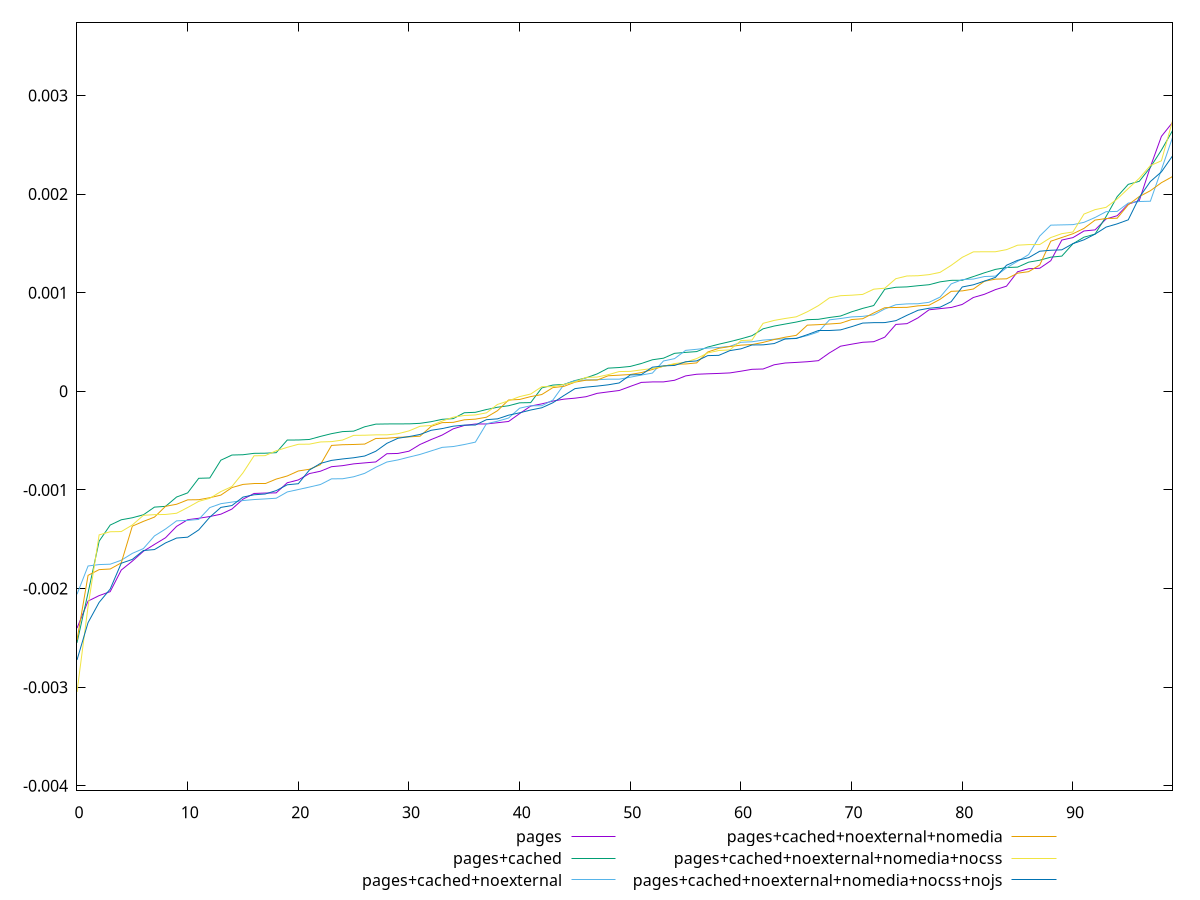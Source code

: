 reset

$pages <<EOF
0 -0.002401458469591224
1 -0.002126866538906286
2 -0.002071517369653928
3 -0.0020311003696600874
4 -0.001812367864349252
5 -0.001721988910476695
6 -0.0016219731052896
7 -0.00155244263097823
8 -0.0014848981957791237
9 -0.0013693409643045723
10 -0.0013017225361368562
11 -0.0012874351876855713
12 -0.001269690075953498
13 -0.0012459210656546483
14 -0.0011938475856972863
15 -0.0010935908997136152
16 -0.0010358399778757229
17 -0.0010315476883027994
18 -0.0010297622627506017
19 -0.0009271582076922585
20 -0.0008985721214464356
21 -0.0008339753821959012
22 -0.0008101247173989671
23 -0.0007642558593345335
24 -0.0007538138066526821
25 -0.000735633422577645
26 -0.0007256765751565536
27 -0.0007160490980813636
28 -0.000632942372083666
29 -0.0006300030844458978
30 -0.0006072404142999126
31 -0.0005387073852484886
32 -0.0004890744284781582
33 -0.00044347737198063896
34 -0.0003802718375609092
35 -0.0003460317271675349
36 -0.0003314990994195749
37 -0.0003307274793994777
38 -0.00031835301459269186
39 -0.00030561102064953266
40 -0.00022565901057198715
41 -0.00014916652505685325
42 -0.0001272619102882333
43 -0.00009889135481352448
44 -0.00007938432202708092
45 -0.00006944707170457961
46 -0.00005462779512069634
47 -0.000020482266105138343
48 -0.0000057628980768475654
49 0.000008479407953095909
50 0.00005000404324984973
51 0.00009054171795243402
52 0.0000953727156989959
53 0.00009577088368342467
54 0.00011211892692109207
55 0.00015645768759673564
56 0.00017320003469983112
57 0.00017779970417464795
58 0.0001815765397490338
59 0.00018674078410156587
60 0.0002040825370119824
61 0.000223312515556621
62 0.00022646939412255905
63 0.00026920904081520984
64 0.0002872182063829835
65 0.0002932558192112392
66 0.0003002435078275365
67 0.00031093053234583956
68 0.0003901653250106976
69 0.0004576517948554579
70 0.00047802466289310566
71 0.0004973119020317784
72 0.000503397841242483
73 0.0005495958166668127
74 0.0006784980565480556
75 0.0006862306524822304
76 0.0007449138768878875
77 0.0008268653087866598
78 0.0008387667688408118
79 0.0008503175589822114
80 0.0008812897186150127
81 0.0009516185305255811
82 0.0009840196115793378
83 0.0010315629049982408
84 0.0010666203882628005
85 0.001212645778543054
86 0.001243284758331268
87 0.0012482168891407661
88 0.001324825143630746
89 0.0015342793453355936
90 0.0015587873447045404
91 0.0016262015031206756
92 0.0016372988846917826
93 0.0017483640898914932
94 0.0017808805547106018
95 0.0018980242939678476
96 0.0019345653051358286
97 0.0022760805498307636
98 0.0025857792210040127
99 0.0027264234817201104
EOF

$pagesCached <<EOF
0 -0.0025504190984783483
1 -0.0020434027192889302
2 -0.001519426276807593
3 -0.0013561597269246281
4 -0.0013027248489199921
5 -0.0012821684209221066
6 -0.0012518585535195054
7 -0.0011742405146643858
8 -0.0011664989489897377
9 -0.0010717620931380372
10 -0.0010297900384417186
11 -0.0008819654325798183
12 -0.0008786859181320795
13 -0.0006983610135296931
14 -0.0006459820101390057
15 -0.0006430017412868565
16 -0.0006288617153686354
17 -0.0006274697279232337
18 -0.0006221503876577803
19 -0.0004940559733503355
20 -0.0004933705960439206
21 -0.0004880886935141975
22 -0.00045716403913752496
23 -0.00042935647222825903
24 -0.00040840828909168947
25 -0.0004037531214641478
26 -0.0003594096849762074
27 -0.00033270257487333604
28 -0.0003307875813590311
29 -0.0003300071008868105
30 -0.00032997917256707586
31 -0.00032451792983078753
32 -0.0003078772794135729
33 -0.0002838072826636197
34 -0.0002767509661665525
35 -0.00021723988363896675
36 -0.00021286165504566136
37 -0.00018438968545534214
38 -0.0001613340198093577
39 -0.00014611482554407915
40 -0.00011658034088388126
41 -0.0001143281619516978
42 0.000034306658635567967
43 0.00006353651380526142
44 0.00006980167531157712
45 0.00010925849688753808
46 0.00013658406169247283
47 0.00017642473877031552
48 0.00023510776982077873
49 0.0002415037411494775
50 0.000252483624916099
51 0.00028239064177728977
52 0.0003200667170827194
53 0.00033607519542616757
54 0.0003855052655697894
55 0.000394767892814715
56 0.00040310502626813264
57 0.00044921870201694624
58 0.000477881684900201
59 0.000503839251835887
60 0.0005323661727615147
61 0.0005642995964159199
62 0.0006339715101829142
63 0.0006620433392580321
64 0.0006823855958069862
65 0.0007025581508143113
66 0.0007268431391201816
67 0.0007302661541016286
68 0.000748971813342041
69 0.0007636208810936578
70 0.0008063047499234377
71 0.000841057252754866
72 0.0008701954667780555
73 0.001035591345025515
74 0.0010553486935214668
75 0.0010591867828171075
76 0.0010709516123419281
77 0.0010811768560027675
78 0.0011102818493300933
79 0.0011255943313128753
80 0.0011260233452924573
81 0.001163768878737884
82 0.0012019151271014004
83 0.0012366696312885274
84 0.001255468845895788
85 0.0012596084347599324
86 0.0013099454543232696
87 0.0013296294768662964
88 0.001360600278612714
89 0.001371268519918752
90 0.001496313494930064
91 0.0015633422673705564
92 0.0015942522804168397
93 0.0017731033520303446
94 0.0019740803991819054
95 0.002098953014663608
96 0.002130068595508365
97 0.0022721447932165
98 0.002446686940656717
99 0.002643158889091682
EOF

$pagesCachedNoexternal <<EOF
0 -0.002057910819210309
1 -0.0017712092470196384
2 -0.001756943306281781
3 -0.001753101477304931
4 -0.0017128806260524746
5 -0.0016432791065885697
6 -0.0015944113979363156
7 -0.0014664097452596373
8 -0.0013961989790038107
9 -0.0013134688878747463
10 -0.0013087436783405745
11 -0.0012989240941709203
12 -0.0011788387273782253
13 -0.001139343549988875
14 -0.0011231247195192808
15 -0.0011073187372222073
16 -0.0010975404712842316
17 -0.0010910234264272362
18 -0.0010841452123615926
19 -0.0010203081567530152
20 -0.0009958915378739215
21 -0.0009709166006034389
22 -0.0009448026833828514
23 -0.0008874293391399275
24 -0.0008866470803630923
25 -0.0008665687066556234
26 -0.0008315740913227381
27 -0.0007702161871001883
28 -0.0007168758764359305
29 -0.0006956091144070617
30 -0.0006670774760174097
31 -0.0006397576124869342
32 -0.0006044132848754736
33 -0.0005683391079974769
34 -0.0005598064095861495
35 -0.0005394208632519613
36 -0.0005151771785456709
37 -0.00032884008773715153
38 -0.00030283499834263635
39 -0.00027067542817392585
40 -0.0001709434734715891
41 -0.00014627150410392056
42 -0.0001460763077262321
43 -0.00008897549716770465
44 0.00006784625282578007
45 0.00010756021128790665
46 0.00011541411504026157
47 0.00011772287008261678
48 0.00012338092723247806
49 0.00012341600091541797
50 0.0001431598352431636
51 0.00016499891874861464
52 0.00018505694112880042
53 0.00030787752387867364
54 0.0003315718555689709
55 0.0004155239012555126
56 0.00042641434142312416
57 0.00043865200819278346
58 0.00044458556521433974
59 0.0004564151484214904
60 0.0004974402924585645
61 0.0005026224362086021
62 0.0005195555334298167
63 0.0005281179962077349
64 0.0005317106853972941
65 0.0005389126391154649
66 0.0005650975853987172
67 0.0006028873500700406
68 0.0007250531961626912
69 0.000738302987349405
70 0.0007549223355716045
71 0.0007600011849153933
72 0.0007755391543436751
73 0.0008355222374534417
74 0.0008782087972843734
75 0.0008867670598903737
76 0.0008883714621346951
77 0.0009029166609151377
78 0.0009560962874683066
79 0.0010894469763055225
80 0.0011335522911737246
81 0.0011383422636783607
82 0.001164162762414783
83 0.0011683193742270703
84 0.0012524540673544164
85 0.0013187806220941933
86 0.0013868160190685153
87 0.0015747068064777808
88 0.0016852549078700907
89 0.001687971964156553
90 0.0016905369195077144
91 0.0017137827144204209
92 0.0017630353113327196
93 0.0018219287306068495
94 0.0018246628830349684
95 0.0019090530198427067
96 0.0019248250917366244
97 0.0019277841593727631
98 0.00224828844771441
99 0.002573044984808225
EOF

$pagesCachedNoexternalNomedia <<EOF
0 -0.0025224749273300897
1 -0.0018659384076489755
2 -0.0018081181088907329
3 -0.00180187701198146
4 -0.001739533166428698
5 -0.0013669829409666562
6 -0.0013188477726479735
7 -0.0012753197035475132
8 -0.0011659900398360576
9 -0.0011451643405550067
10 -0.0011006974530780598
11 -0.0010990827553427065
12 -0.0010787416866289703
13 -0.0010524078047530537
14 -0.0009759548212680771
15 -0.0009440146105954897
16 -0.000932829126551089
17 -0.0009327947873981463
18 -0.0008899291875019327
19 -0.0008583750323862455
20 -0.0008077588219404106
21 -0.000790429859604624
22 -0.0007433759701786158
23 -0.0005486427118066013
24 -0.0005414582292475957
25 -0.0005390815218170914
26 -0.0005348708478874312
27 -0.0004781348544149462
28 -0.000475465582641624
29 -0.00046654723740809675
30 -0.0004619119573463125
31 -0.0004550664354686515
32 -0.00035553035029764577
33 -0.0003173936890130863
34 -0.00031472646732990344
35 -0.00028885324836517944
36 -0.00028206425677998427
37 -0.00026269040221256923
38 -0.0001964008541636214
39 -0.00008805698583725123
40 -0.00008253454807497186
41 -0.00005335982840234148
42 -0.000032516027665242376
43 0.00003761951315385372
44 0.00005015044320675942
45 0.00009324255742449994
46 0.00011297065784094396
47 0.00011428350667310296
48 0.00015785826047796424
49 0.00016380465590209073
50 0.0001706877025342797
51 0.00019018188687749515
52 0.000221632263505096
53 0.00025489363485271436
54 0.0002751422271720556
55 0.00027738979827648084
56 0.00028830235079448487
57 0.00039867561359018433
58 0.0004364478444550655
59 0.00045438669814935645
60 0.00046841933432772054
61 0.0004749212688087601
62 0.0004961560454014043
63 0.0005258303720188904
64 0.0005489598389827006
65 0.0005678138060250198
66 0.0006711270608414731
67 0.0006761358587017781
68 0.0006830208559093141
69 0.0006907039981738504
70 0.0007278730811836662
71 0.0007362171093064339
72 0.0007949584611899184
73 0.0008482329667208409
74 0.0008503172983493954
75 0.0008517089361550965
76 0.0008667436953960595
77 0.0008734531986616137
78 0.0009335741320240708
79 0.001014102364087288
80 0.0010185546392593317
81 0.00103732081976208
82 0.0011162709048709888
83 0.0011378200985734906
84 0.001141043206468709
85 0.001198235042234332
86 0.0012135905545865027
87 0.0012810229915866144
88 0.0015222245310513372
89 0.0015601566281232013
90 0.0015981820350935106
91 0.001652405617692403
92 0.0017366108136564811
93 0.0017524582352772362
94 0.001755655629493439
95 0.0018915872897577346
96 0.001975580605150423
97 0.0020345121326799677
98 0.0021159479622138914
99 0.0021783391102715064
EOF

$pagesCachedNoexternalNomediaNocss <<EOF
0 -0.003048599837222304
1 -0.002180863321460361
2 -0.0014557688322819817
3 -0.0014240877100125152
4 -0.001422116434756806
5 -0.0013553918195431552
6 -0.0012573616531886998
7 -0.0012506451578988256
8 -0.0012487350064369687
9 -0.0012364198506104591
10 -0.001178070746332597
11 -0.0011157964910382383
12 -0.0010845913931430704
13 -0.0010166771877936672
14 -0.0009650286081657577
15 -0.0008263213054201661
16 -0.0006535926494262403
17 -0.0006523129399644982
18 -0.0006026746272283705
19 -0.0005680896681909828
20 -0.000536930454747286
21 -0.0005357400571611988
22 -0.0005133888631591646
23 -0.0005100884172671859
24 -0.0004938818894788459
25 -0.00044650123453181907
26 -0.0004451942278714763
27 -0.00044144340928796113
28 -0.00044126549054443356
29 -0.00042975987099630144
30 -0.00040126630299647275
31 -0.0003541593162328642
32 -0.0003464691898905403
33 -0.00030168144466288056
34 -0.000262167983857597
35 -0.00024515765678429115
36 -0.00023949175877081383
37 -0.0002182283553390718
38 -0.00013280312542690185
39 -0.00009613431736060314
40 -0.000053279185944939136
41 -0.000027439018634897986
42 0.00004687908803875207
43 0.000047054060916903744
44 0.00006955475407672317
45 0.00009505863749606604
46 0.0001415049759754987
47 0.00014472729991565528
48 0.0001688414460186663
49 0.00020055210921006748
50 0.0002023764128333304
51 0.00021733832121975842
52 0.00023161925097737082
53 0.0002537466311750798
54 0.00028146349308994347
55 0.00029510334275110447
56 0.00033221529523889026
57 0.0003896791465278379
58 0.0004139880372565814
59 0.0004201885593702351
60 0.0005147147479016564
61 0.000520115793921801
62 0.000689576010664655
63 0.00071918803301869
64 0.0007388673097633862
65 0.0007557858015550976
66 0.0008069092621095735
67 0.0008688948059046537
68 0.0009479228019626028
69 0.000969801169869133
70 0.0009747902623397771
71 0.0009829475433849521
72 0.0010360369261124712
73 0.0010459183083840154
74 0.0011425629664289405
75 0.0011698029554851452
76 0.0011722291947077474
77 0.001183348738016547
78 0.0012068098714792432
79 0.0012775112661039313
80 0.0013590246115293809
81 0.0014142925370214427
82 0.0014154333693091941
83 0.0014156664128406825
84 0.0014370507843066349
85 0.0014820163187466461
86 0.0014880520946751491
87 0.0014887036458500597
88 0.0015596419877797001
89 0.001599011001561374
90 0.001615879445861025
91 0.0017976638980569698
92 0.0018425680403731587
93 0.0018662966596284453
94 0.001950408284621232
95 0.0020564244250551485
96 0.002160704702114881
97 0.0022898422619196056
98 0.002337834430605637
99 0.002742461950465861
EOF

$pagesCachedNoexternalNomediaNocssNojs <<EOF
0 -0.0027239950262699696
1 -0.002345333795850395
2 -0.0021402444043081004
3 -0.002005147968537286
4 -0.001743175031576016
5 -0.001704249976277089
6 -0.0016142764788842504
7 -0.0016046836290164084
8 -0.00153734913232969
9 -0.0014878813346846384
10 -0.0014791166323870563
11 -0.0014053322652160867
12 -0.0012763590898129842
13 -0.0011772190150101435
14 -0.0011583397538923528
15 -0.0010725771890779659
16 -0.0010490706073273497
17 -0.0010414068156908564
18 -0.0010067091442888347
19 -0.0009477372697592429
20 -0.0009369374543110836
21 -0.0007980572391506363
22 -0.000730787038839736
23 -0.0007002671202244386
24 -0.0006857659698945462
25 -0.0006737767671061728
26 -0.0006559694139215737
27 -0.0006077040249446645
28 -0.0005276751885404284
29 -0.00047595080701271663
30 -0.00045876310475401845
31 -0.0004371901478641849
32 -0.0003951425486170997
33 -0.00037772626856494946
34 -0.00035351094161614223
35 -0.00034255413050747295
36 -0.0003417122724324237
37 -0.0002875247994287382
38 -0.0002791756947706478
39 -0.00024190334172416895
40 -0.00021780837293822005
41 -0.00018951876858879112
42 -0.0001667208945249274
43 -0.00011601580159002227
44 -0.000042621957424642237
45 0.000027266778568945262
46 0.00004261001746236935
47 0.00005298110801311845
48 0.00006604546583342088
49 0.00008491945991303375
50 0.0001663077631797645
51 0.00016983007857805557
52 0.00024483731535324794
53 0.00025799679030147723
54 0.0002624089573698694
55 0.0002997404794030584
56 0.000308470079364848
57 0.0003621641027458035
58 0.0003650019388429189
59 0.0004128842806666301
60 0.0004308533359357308
61 0.00047024753793251843
62 0.0004713327759233968
63 0.00048442585598913707
64 0.0005317020168796216
65 0.000535966474235396
66 0.0005747545191359494
67 0.0006185537226106348
68 0.0006185601893055708
69 0.0006230595758926022
70 0.0006556800425867485
71 0.0006921341767176941
72 0.0006965107039496062
73 0.0006970301165633429
74 0.0007166865203292284
75 0.0007708975790700641
76 0.000821983455802763
77 0.0008425900940752244
78 0.0008532575625310822
79 0.0009091660926526077
80 0.0010583122467272344
81 0.0010802436489619834
82 0.0011179849070584013
83 0.0011555759705969343
84 0.0012786224253905692
85 0.0013285271664548839
86 0.0013554383535907739
87 0.0014208062558567372
88 0.0014305279043139857
89 0.001435171990996088
90 0.0014978439761484516
91 0.001536534418223708
92 0.0015945854101590252
93 0.0016656562686631331
94 0.0016982660748628383
95 0.0017393211959901467
96 0.001966877971321352
97 0.0021278791620792012
98 0.0022256003047727378
99 0.00238731906242142
EOF

set key outside below
set xrange [0:99]
set yrange [-0.004048599837222304:0.003742461950465861]
set trange [-0.004048599837222304:0.003742461950465861]
set terminal svg size 640, 600 enhanced background rgb 'white'
set output "reprap/meta/pScore-difference/comparison/sorted/all_raw.svg"

plot $pages title "pages" with line, \
     $pagesCached title "pages+cached" with line, \
     $pagesCachedNoexternal title "pages+cached+noexternal" with line, \
     $pagesCachedNoexternalNomedia title "pages+cached+noexternal+nomedia" with line, \
     $pagesCachedNoexternalNomediaNocss title "pages+cached+noexternal+nomedia+nocss" with line, \
     $pagesCachedNoexternalNomediaNocssNojs title "pages+cached+noexternal+nomedia+nocss+nojs" with line

reset

